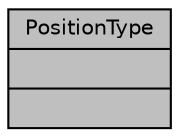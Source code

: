 digraph "PositionType"
{
 // LATEX_PDF_SIZE
  bgcolor="transparent";
  edge [fontname="Helvetica",fontsize="10",labelfontname="Helvetica",labelfontsize="10"];
  node [fontname="Helvetica",fontsize="10",shape=record];
  Node1 [label="{PositionType\n||}",height=0.2,width=0.4,color="black", fillcolor="grey75", style="filled", fontcolor="black",tooltip="Datos de tipos de cargo."];
}
